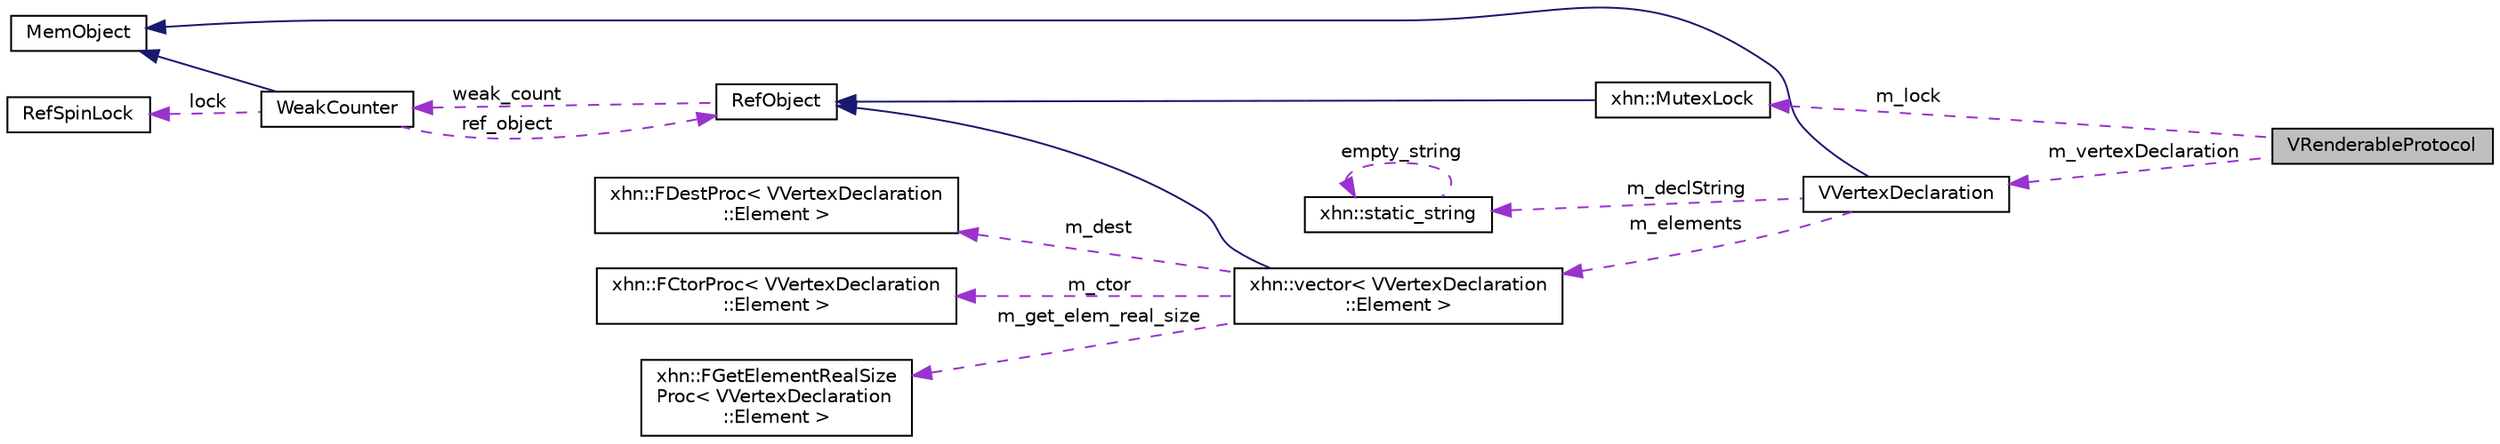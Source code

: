digraph "VRenderableProtocol"
{
  edge [fontname="Helvetica",fontsize="10",labelfontname="Helvetica",labelfontsize="10"];
  node [fontname="Helvetica",fontsize="10",shape=record];
  rankdir="LR";
  Node1 [label="VRenderableProtocol",height=0.2,width=0.4,color="black", fillcolor="grey75", style="filled", fontcolor="black"];
  Node2 -> Node1 [dir="back",color="darkorchid3",fontsize="10",style="dashed",label=" m_vertexDeclaration" ,fontname="Helvetica"];
  Node2 [label="VVertexDeclaration",height=0.2,width=0.4,color="black", fillcolor="white", style="filled",URL="$class_v_vertex_declaration.html"];
  Node3 -> Node2 [dir="back",color="midnightblue",fontsize="10",style="solid",fontname="Helvetica"];
  Node3 [label="MemObject",height=0.2,width=0.4,color="black", fillcolor="white", style="filled",URL="$class_mem_object.html"];
  Node4 -> Node2 [dir="back",color="darkorchid3",fontsize="10",style="dashed",label=" m_elements" ,fontname="Helvetica"];
  Node4 [label="xhn::vector\< VVertexDeclaration\l::Element \>",height=0.2,width=0.4,color="black", fillcolor="white", style="filled",URL="$classxhn_1_1vector.html"];
  Node5 -> Node4 [dir="back",color="midnightblue",fontsize="10",style="solid",fontname="Helvetica"];
  Node5 [label="RefObject",height=0.2,width=0.4,color="black", fillcolor="white", style="filled",URL="$class_ref_object.html"];
  Node6 -> Node5 [dir="back",color="darkorchid3",fontsize="10",style="dashed",label=" weak_count" ,fontname="Helvetica"];
  Node6 [label="WeakCounter",height=0.2,width=0.4,color="black", fillcolor="white", style="filled",URL="$class_weak_counter.html",tooltip="WeakCounter. "];
  Node3 -> Node6 [dir="back",color="midnightblue",fontsize="10",style="solid",fontname="Helvetica"];
  Node7 -> Node6 [dir="back",color="darkorchid3",fontsize="10",style="dashed",label=" lock" ,fontname="Helvetica"];
  Node7 [label="RefSpinLock",height=0.2,width=0.4,color="black", fillcolor="white", style="filled",URL="$class_ref_spin_lock.html"];
  Node5 -> Node6 [dir="back",color="darkorchid3",fontsize="10",style="dashed",label=" ref_object" ,fontname="Helvetica"];
  Node8 -> Node4 [dir="back",color="darkorchid3",fontsize="10",style="dashed",label=" m_dest" ,fontname="Helvetica"];
  Node8 [label="xhn::FDestProc\< VVertexDeclaration\l::Element \>",height=0.2,width=0.4,color="black", fillcolor="white", style="filled",URL="$structxhn_1_1_f_dest_proc.html"];
  Node9 -> Node4 [dir="back",color="darkorchid3",fontsize="10",style="dashed",label=" m_ctor" ,fontname="Helvetica"];
  Node9 [label="xhn::FCtorProc\< VVertexDeclaration\l::Element \>",height=0.2,width=0.4,color="black", fillcolor="white", style="filled",URL="$structxhn_1_1_f_ctor_proc.html"];
  Node10 -> Node4 [dir="back",color="darkorchid3",fontsize="10",style="dashed",label=" m_get_elem_real_size" ,fontname="Helvetica"];
  Node10 [label="xhn::FGetElementRealSize\lProc\< VVertexDeclaration\l::Element \>",height=0.2,width=0.4,color="black", fillcolor="white", style="filled",URL="$structxhn_1_1_f_get_element_real_size_proc.html"];
  Node11 -> Node2 [dir="back",color="darkorchid3",fontsize="10",style="dashed",label=" m_declString" ,fontname="Helvetica"];
  Node11 [label="xhn::static_string",height=0.2,width=0.4,color="black", fillcolor="white", style="filled",URL="$classxhn_1_1static__string.html"];
  Node11 -> Node11 [dir="back",color="darkorchid3",fontsize="10",style="dashed",label=" empty_string" ,fontname="Helvetica"];
  Node12 -> Node1 [dir="back",color="darkorchid3",fontsize="10",style="dashed",label=" m_lock" ,fontname="Helvetica"];
  Node12 [label="xhn::MutexLock",height=0.2,width=0.4,color="black", fillcolor="white", style="filled",URL="$classxhn_1_1_mutex_lock.html",tooltip="MutexLock. "];
  Node5 -> Node12 [dir="back",color="midnightblue",fontsize="10",style="solid",fontname="Helvetica"];
}
